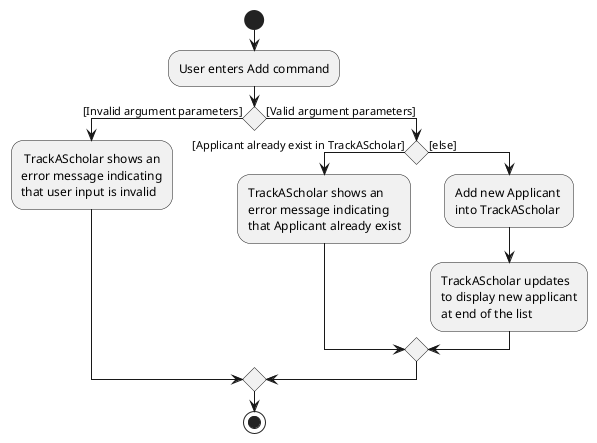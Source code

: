 @startuml
start
:User enters Add command;

if () then ([Invalid argument parameters])
    : TrackAScholar shows an\nerror message indicating\nthat user input is invalid;

else ([Valid argument parameters])

    if () then ([Applicant already exist in TrackAScholar])
        :TrackAScholar shows an\nerror message indicating\nthat Applicant already exist;
    else ([else])
        :Add new Applicant \ninto TrackAScholar;

        :TrackAScholar updates\nto display new applicant\nat end of the list;
    endif
    
endif
stop
@enduml
